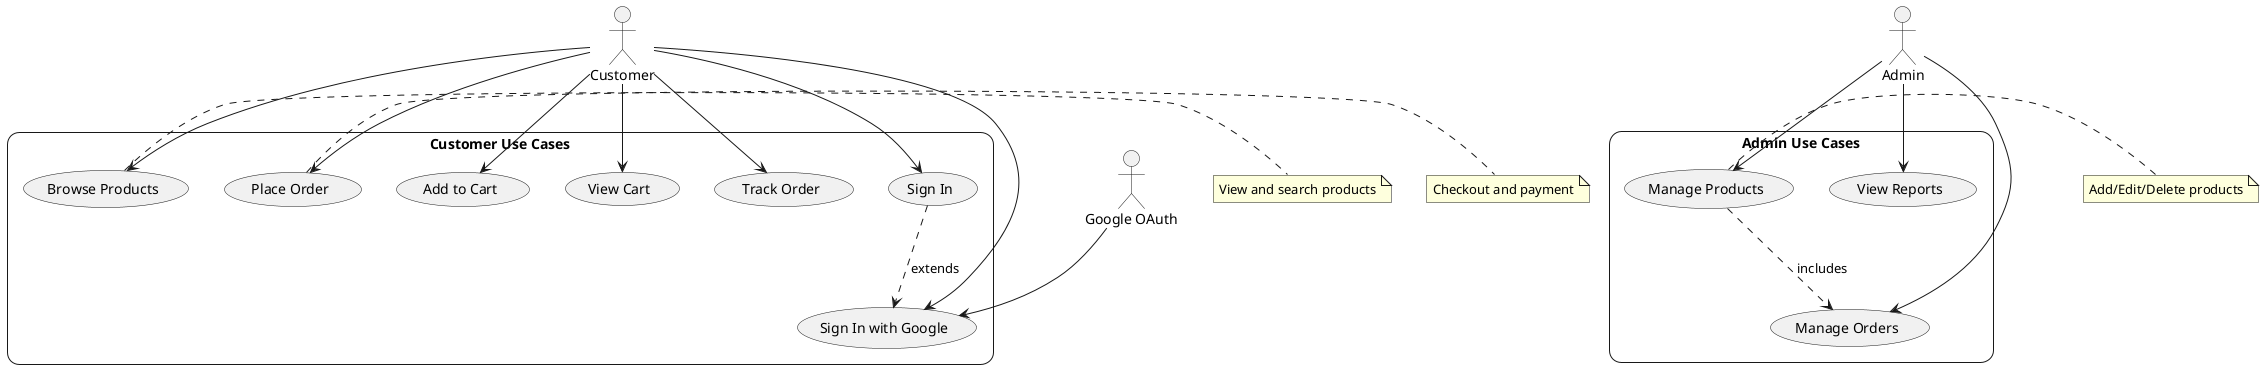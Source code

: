 @startuml Rashan Bazar Use Case Diagram

skinparam rectangle {
    roundCorner 25
}

skinparam usecase {
    roundCorner 25
}

' Define actors
actor "Customer" as customer
actor "Admin" as admin
actor "Google OAuth" as google

' Define use cases for Customer
rectangle "Customer Use Cases" {
    usecase "Browse Products" as UC1
    usecase "Add to Cart" as UC2
    usecase "View Cart" as UC3
    usecase "Place Order" as UC4
    usecase "Track Order" as UC5
    usecase "Sign In" as UC6
    usecase "Sign In with Google" as UC7
}

' Define use cases for Admin
rectangle "Admin Use Cases" {
    usecase "Manage Products" as UC8
    usecase "Manage Orders" as UC9
    usecase "View Reports" as UC10
}

' Define relationships
' Customer relationships
customer --> UC1
customer --> UC2
customer --> UC3
customer --> UC4
customer --> UC5
customer --> UC6
customer --> UC7

' Admin relationships
admin --> UC8
admin --> UC9
admin --> UC10

' Google OAuth relationship
google --> UC7

' Include relationships
UC8 ..> UC9 : includes

' Extend relationships
UC6 ..> UC7 : extends

' Notes
note right of UC1
  View and search products
end note

note right of UC4
  Checkout and payment
end note

note right of UC8
  Add/Edit/Delete products
end note

' Layout settings
skinparam componentStyle rectangle
skinparam component {
    roundCorner 25
}

' Set the diagram size to 1:1 ratio
skinparam width 800
skinparam height 800

' Center the diagram
skinparam defaultTextAlignment center

@enduml 